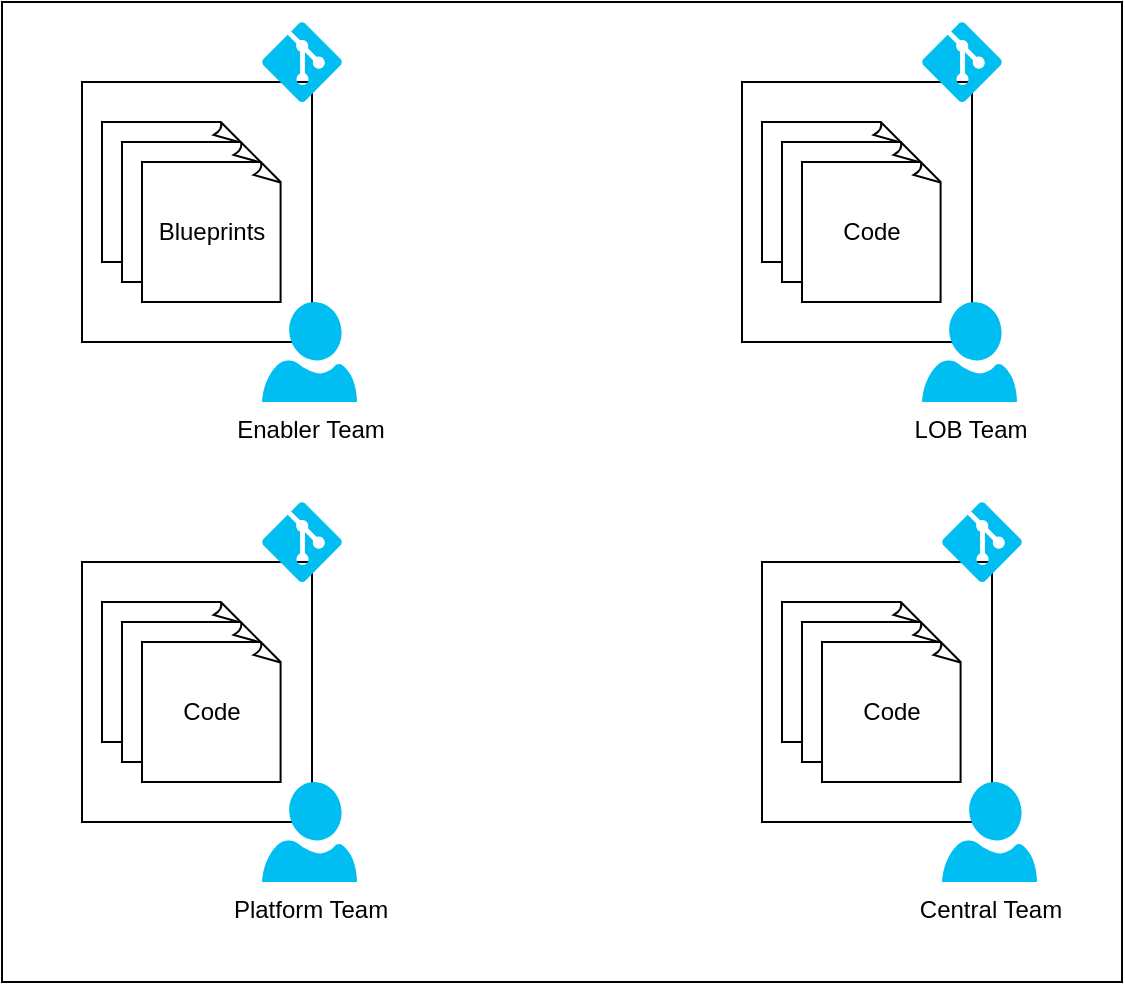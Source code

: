 <mxfile>
    <diagram id="SvW0BE446kmhyld7D9aL" name="Page-1">
        <mxGraphModel dx="1195" dy="523" grid="1" gridSize="10" guides="1" tooltips="1" connect="1" arrows="1" fold="1" page="1" pageScale="1" pageWidth="850" pageHeight="1100" math="0" shadow="0">
            <root>
                <mxCell id="0"/>
                <mxCell id="1" parent="0"/>
                <mxCell id="29" value="" style="rounded=0;whiteSpace=wrap;html=1;" vertex="1" parent="1">
                    <mxGeometry x="180" y="130" width="560" height="490" as="geometry"/>
                </mxCell>
                <mxCell id="8" value="" style="rounded=0;whiteSpace=wrap;html=1;" vertex="1" parent="1">
                    <mxGeometry x="220" y="170" width="115" height="130" as="geometry"/>
                </mxCell>
                <mxCell id="3" value="" style="whiteSpace=wrap;html=1;shape=mxgraph.basic.document" vertex="1" parent="1">
                    <mxGeometry x="230" y="190" width="70" height="70" as="geometry"/>
                </mxCell>
                <mxCell id="4" value="" style="whiteSpace=wrap;html=1;shape=mxgraph.basic.document" vertex="1" parent="1">
                    <mxGeometry x="240" y="200" width="70" height="70" as="geometry"/>
                </mxCell>
                <mxCell id="5" value="Blueprints" style="whiteSpace=wrap;html=1;shape=mxgraph.basic.document" vertex="1" parent="1">
                    <mxGeometry x="250" y="210" width="70" height="70" as="geometry"/>
                </mxCell>
                <mxCell id="7" value="" style="verticalLabelPosition=bottom;html=1;verticalAlign=top;align=center;strokeColor=none;fillColor=#00BEF2;shape=mxgraph.azure.git_repository;" vertex="1" parent="1">
                    <mxGeometry x="310" y="140" width="40" height="40" as="geometry"/>
                </mxCell>
                <mxCell id="10" value="Enabler Team" style="verticalLabelPosition=bottom;html=1;verticalAlign=top;align=center;strokeColor=none;fillColor=#00BEF2;shape=mxgraph.azure.user;" vertex="1" parent="1">
                    <mxGeometry x="310" y="280" width="47.5" height="50" as="geometry"/>
                </mxCell>
                <mxCell id="11" value="" style="rounded=0;whiteSpace=wrap;html=1;" vertex="1" parent="1">
                    <mxGeometry x="550" y="170" width="115" height="130" as="geometry"/>
                </mxCell>
                <mxCell id="12" value="" style="whiteSpace=wrap;html=1;shape=mxgraph.basic.document" vertex="1" parent="1">
                    <mxGeometry x="560" y="190" width="70" height="70" as="geometry"/>
                </mxCell>
                <mxCell id="13" value="" style="whiteSpace=wrap;html=1;shape=mxgraph.basic.document" vertex="1" parent="1">
                    <mxGeometry x="570" y="200" width="70" height="70" as="geometry"/>
                </mxCell>
                <mxCell id="14" value="Code" style="whiteSpace=wrap;html=1;shape=mxgraph.basic.document" vertex="1" parent="1">
                    <mxGeometry x="580" y="210" width="70" height="70" as="geometry"/>
                </mxCell>
                <mxCell id="15" value="" style="verticalLabelPosition=bottom;html=1;verticalAlign=top;align=center;strokeColor=none;fillColor=#00BEF2;shape=mxgraph.azure.git_repository;" vertex="1" parent="1">
                    <mxGeometry x="640" y="140" width="40" height="40" as="geometry"/>
                </mxCell>
                <mxCell id="16" value="LOB Team" style="verticalLabelPosition=bottom;html=1;verticalAlign=top;align=center;strokeColor=none;fillColor=#00BEF2;shape=mxgraph.azure.user;" vertex="1" parent="1">
                    <mxGeometry x="640" y="280" width="47.5" height="50" as="geometry"/>
                </mxCell>
                <mxCell id="17" value="" style="rounded=0;whiteSpace=wrap;html=1;" vertex="1" parent="1">
                    <mxGeometry x="220" y="410" width="115" height="130" as="geometry"/>
                </mxCell>
                <mxCell id="18" value="" style="whiteSpace=wrap;html=1;shape=mxgraph.basic.document" vertex="1" parent="1">
                    <mxGeometry x="230" y="430" width="70" height="70" as="geometry"/>
                </mxCell>
                <mxCell id="19" value="" style="whiteSpace=wrap;html=1;shape=mxgraph.basic.document" vertex="1" parent="1">
                    <mxGeometry x="240" y="440" width="70" height="70" as="geometry"/>
                </mxCell>
                <mxCell id="20" value="Code" style="whiteSpace=wrap;html=1;shape=mxgraph.basic.document" vertex="1" parent="1">
                    <mxGeometry x="250" y="450" width="70" height="70" as="geometry"/>
                </mxCell>
                <mxCell id="21" value="" style="verticalLabelPosition=bottom;html=1;verticalAlign=top;align=center;strokeColor=none;fillColor=#00BEF2;shape=mxgraph.azure.git_repository;" vertex="1" parent="1">
                    <mxGeometry x="310" y="380" width="40" height="40" as="geometry"/>
                </mxCell>
                <mxCell id="22" value="Platform Team" style="verticalLabelPosition=bottom;html=1;verticalAlign=top;align=center;strokeColor=none;fillColor=#00BEF2;shape=mxgraph.azure.user;" vertex="1" parent="1">
                    <mxGeometry x="310" y="520" width="47.5" height="50" as="geometry"/>
                </mxCell>
                <mxCell id="23" value="" style="rounded=0;whiteSpace=wrap;html=1;" vertex="1" parent="1">
                    <mxGeometry x="560" y="410" width="115" height="130" as="geometry"/>
                </mxCell>
                <mxCell id="24" value="" style="whiteSpace=wrap;html=1;shape=mxgraph.basic.document" vertex="1" parent="1">
                    <mxGeometry x="570" y="430" width="70" height="70" as="geometry"/>
                </mxCell>
                <mxCell id="25" value="" style="whiteSpace=wrap;html=1;shape=mxgraph.basic.document" vertex="1" parent="1">
                    <mxGeometry x="580" y="440" width="70" height="70" as="geometry"/>
                </mxCell>
                <mxCell id="26" value="Code" style="whiteSpace=wrap;html=1;shape=mxgraph.basic.document" vertex="1" parent="1">
                    <mxGeometry x="590" y="450" width="70" height="70" as="geometry"/>
                </mxCell>
                <mxCell id="27" value="" style="verticalLabelPosition=bottom;html=1;verticalAlign=top;align=center;strokeColor=none;fillColor=#00BEF2;shape=mxgraph.azure.git_repository;" vertex="1" parent="1">
                    <mxGeometry x="650" y="380" width="40" height="40" as="geometry"/>
                </mxCell>
                <mxCell id="28" value="Central Team" style="verticalLabelPosition=bottom;html=1;verticalAlign=top;align=center;strokeColor=none;fillColor=#00BEF2;shape=mxgraph.azure.user;" vertex="1" parent="1">
                    <mxGeometry x="650" y="520" width="47.5" height="50" as="geometry"/>
                </mxCell>
            </root>
        </mxGraphModel>
    </diagram>
</mxfile>